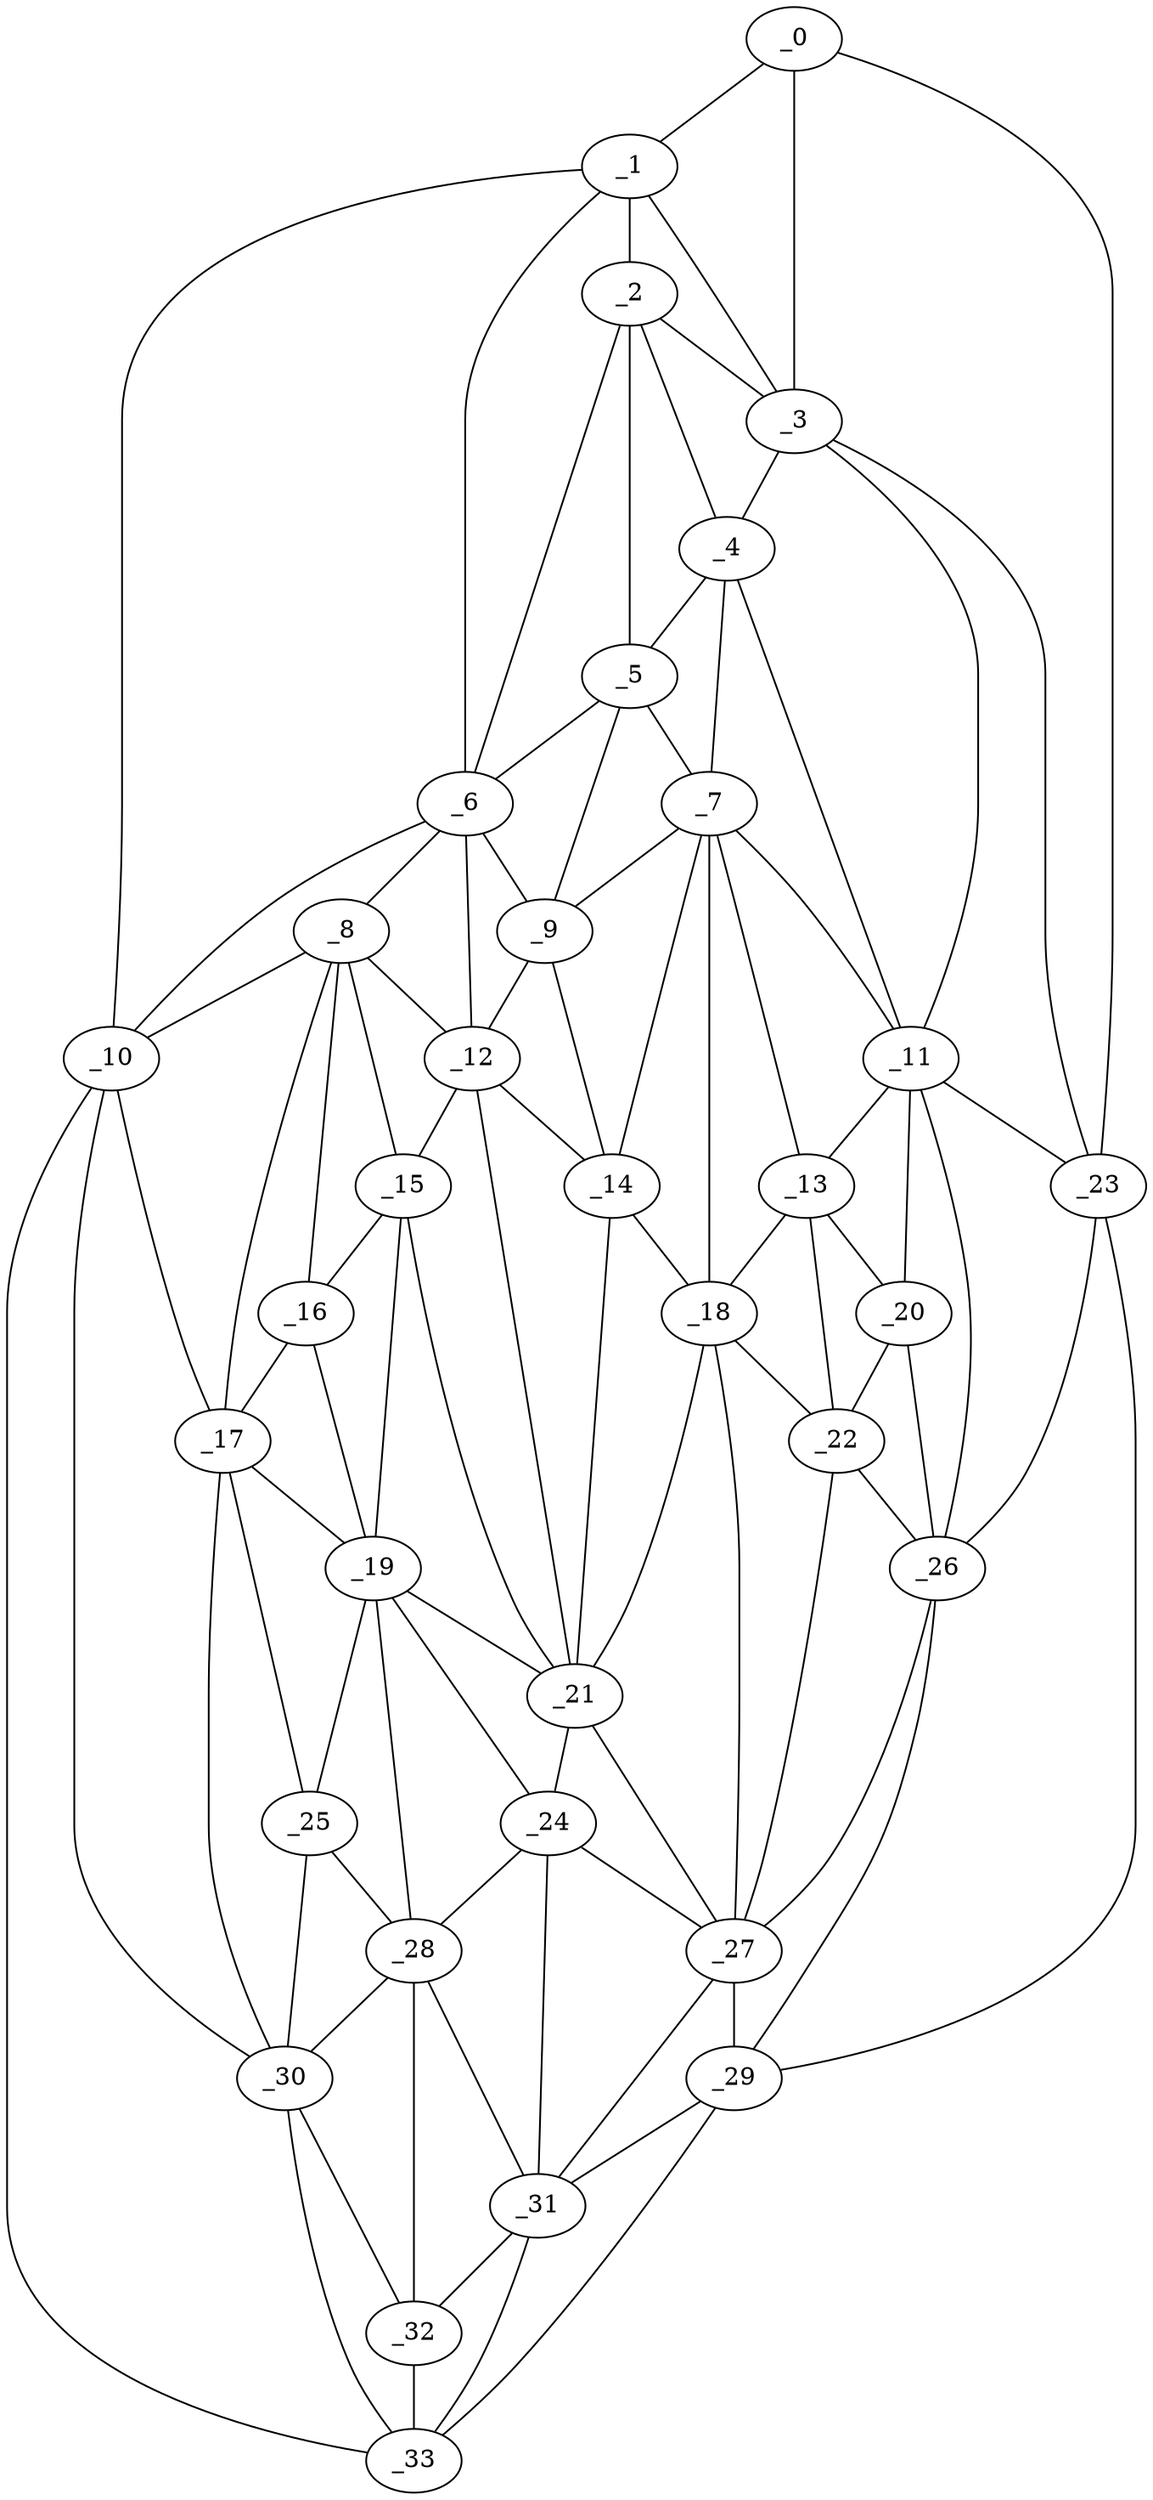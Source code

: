 graph "obj67__100.gxl" {
	_0	 [x=10,
		y=118];
	_1	 [x=15,
		y=85];
	_0 -- _1	 [valence=1];
	_3	 [x=40,
		y=74];
	_0 -- _3	 [valence=2];
	_23	 [x=75,
		y=123];
	_0 -- _23	 [valence=1];
	_2	 [x=32,
		y=73];
	_1 -- _2	 [valence=1];
	_1 -- _3	 [valence=1];
	_6	 [x=48,
		y=43];
	_1 -- _6	 [valence=2];
	_10	 [x=55,
		y=3];
	_1 -- _10	 [valence=1];
	_2 -- _3	 [valence=1];
	_4	 [x=43,
		y=68];
	_2 -- _4	 [valence=1];
	_5	 [x=45,
		y=56];
	_2 -- _5	 [valence=2];
	_2 -- _6	 [valence=2];
	_3 -- _4	 [valence=2];
	_11	 [x=56,
		y=74];
	_3 -- _11	 [valence=1];
	_3 -- _23	 [valence=1];
	_4 -- _5	 [valence=2];
	_7	 [x=50,
		y=64];
	_4 -- _7	 [valence=2];
	_4 -- _11	 [valence=2];
	_5 -- _6	 [valence=1];
	_5 -- _7	 [valence=2];
	_9	 [x=54,
		y=51];
	_5 -- _9	 [valence=2];
	_8	 [x=54,
		y=31];
	_6 -- _8	 [valence=2];
	_6 -- _9	 [valence=1];
	_6 -- _10	 [valence=1];
	_12	 [x=58,
		y=44];
	_6 -- _12	 [valence=2];
	_7 -- _9	 [valence=1];
	_7 -- _11	 [valence=2];
	_13	 [x=58,
		y=70];
	_7 -- _13	 [valence=2];
	_14	 [x=60,
		y=51];
	_7 -- _14	 [valence=2];
	_18	 [x=66,
		y=55];
	_7 -- _18	 [valence=2];
	_8 -- _10	 [valence=1];
	_8 -- _12	 [valence=1];
	_15	 [x=61,
		y=39];
	_8 -- _15	 [valence=2];
	_16	 [x=64,
		y=31];
	_8 -- _16	 [valence=2];
	_17	 [x=66,
		y=22];
	_8 -- _17	 [valence=2];
	_9 -- _12	 [valence=1];
	_9 -- _14	 [valence=2];
	_10 -- _17	 [valence=2];
	_30	 [x=88,
		y=14];
	_10 -- _30	 [valence=2];
	_33	 [x=115,
		y=8];
	_10 -- _33	 [valence=1];
	_11 -- _13	 [valence=2];
	_20	 [x=71,
		y=73];
	_11 -- _20	 [valence=2];
	_11 -- _23	 [valence=2];
	_26	 [x=78,
		y=89];
	_11 -- _26	 [valence=2];
	_12 -- _14	 [valence=2];
	_12 -- _15	 [valence=2];
	_21	 [x=74,
		y=44];
	_12 -- _21	 [valence=2];
	_13 -- _18	 [valence=2];
	_13 -- _20	 [valence=1];
	_22	 [x=74,
		y=65];
	_13 -- _22	 [valence=2];
	_14 -- _18	 [valence=1];
	_14 -- _21	 [valence=2];
	_15 -- _16	 [valence=1];
	_19	 [x=69,
		y=35];
	_15 -- _19	 [valence=2];
	_15 -- _21	 [valence=2];
	_16 -- _17	 [valence=1];
	_16 -- _19	 [valence=2];
	_17 -- _19	 [valence=1];
	_25	 [x=78,
		y=23];
	_17 -- _25	 [valence=2];
	_17 -- _30	 [valence=2];
	_18 -- _21	 [valence=2];
	_18 -- _22	 [valence=1];
	_27	 [x=82,
		y=50];
	_18 -- _27	 [valence=2];
	_19 -- _21	 [valence=2];
	_24	 [x=76,
		y=39];
	_19 -- _24	 [valence=2];
	_19 -- _25	 [valence=2];
	_28	 [x=83,
		y=27];
	_19 -- _28	 [valence=2];
	_20 -- _22	 [valence=2];
	_20 -- _26	 [valence=1];
	_21 -- _24	 [valence=2];
	_21 -- _27	 [valence=1];
	_22 -- _26	 [valence=1];
	_22 -- _27	 [valence=1];
	_23 -- _26	 [valence=1];
	_29	 [x=85,
		y=106];
	_23 -- _29	 [valence=1];
	_24 -- _27	 [valence=2];
	_24 -- _28	 [valence=1];
	_31	 [x=88,
		y=39];
	_24 -- _31	 [valence=2];
	_25 -- _28	 [valence=2];
	_25 -- _30	 [valence=2];
	_26 -- _27	 [valence=2];
	_26 -- _29	 [valence=1];
	_27 -- _29	 [valence=2];
	_27 -- _31	 [valence=1];
	_28 -- _30	 [valence=2];
	_28 -- _31	 [valence=1];
	_32	 [x=92,
		y=27];
	_28 -- _32	 [valence=2];
	_29 -- _31	 [valence=2];
	_29 -- _33	 [valence=1];
	_30 -- _32	 [valence=1];
	_30 -- _33	 [valence=1];
	_31 -- _32	 [valence=2];
	_31 -- _33	 [valence=2];
	_32 -- _33	 [valence=1];
}
